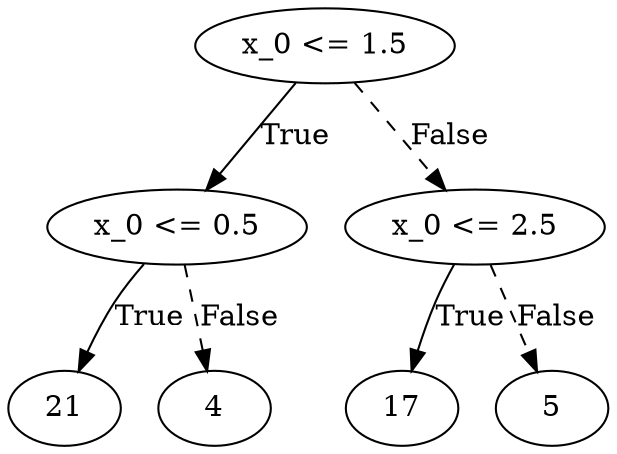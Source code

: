 digraph {
0 [label="x_0 <= 1.5"];
1 [label="x_0 <= 0.5"];
2 [label="21"];
1 -> 2 [label="True"];
3 [label="4"];
1 -> 3 [style="dashed", label="False"];
0 -> 1 [label="True"];
4 [label="x_0 <= 2.5"];
5 [label="17"];
4 -> 5 [label="True"];
6 [label="5"];
4 -> 6 [style="dashed", label="False"];
0 -> 4 [style="dashed", label="False"];

}